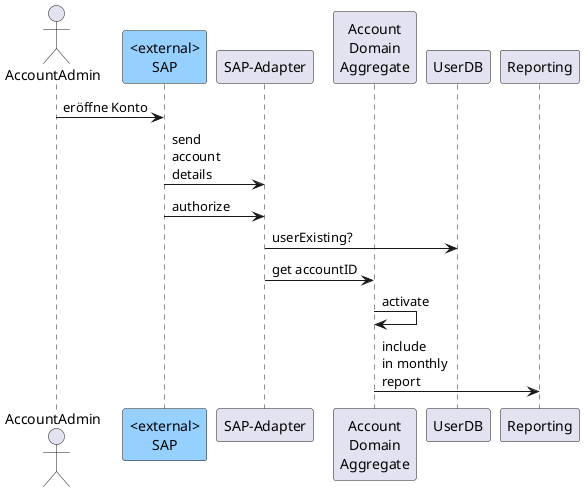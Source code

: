 @startuml
actor AccountAdmin as AA
participant SAP as "<external>\nSAP" #96d0ff
AA -> SAP: eröffne Konto

participant "SAP-Adapter" as SA
SAP -> SA : send\naccount\ndetails
SAP -> SA : authorize

participant "Account\nDomain\nAggregate" as ADA

SA -> UserDB: userExisting?
SA -> ADA: get accountID
ADA -> ADA: activate
ADA -> Reporting: include\nin monthly\nreport


@enduml